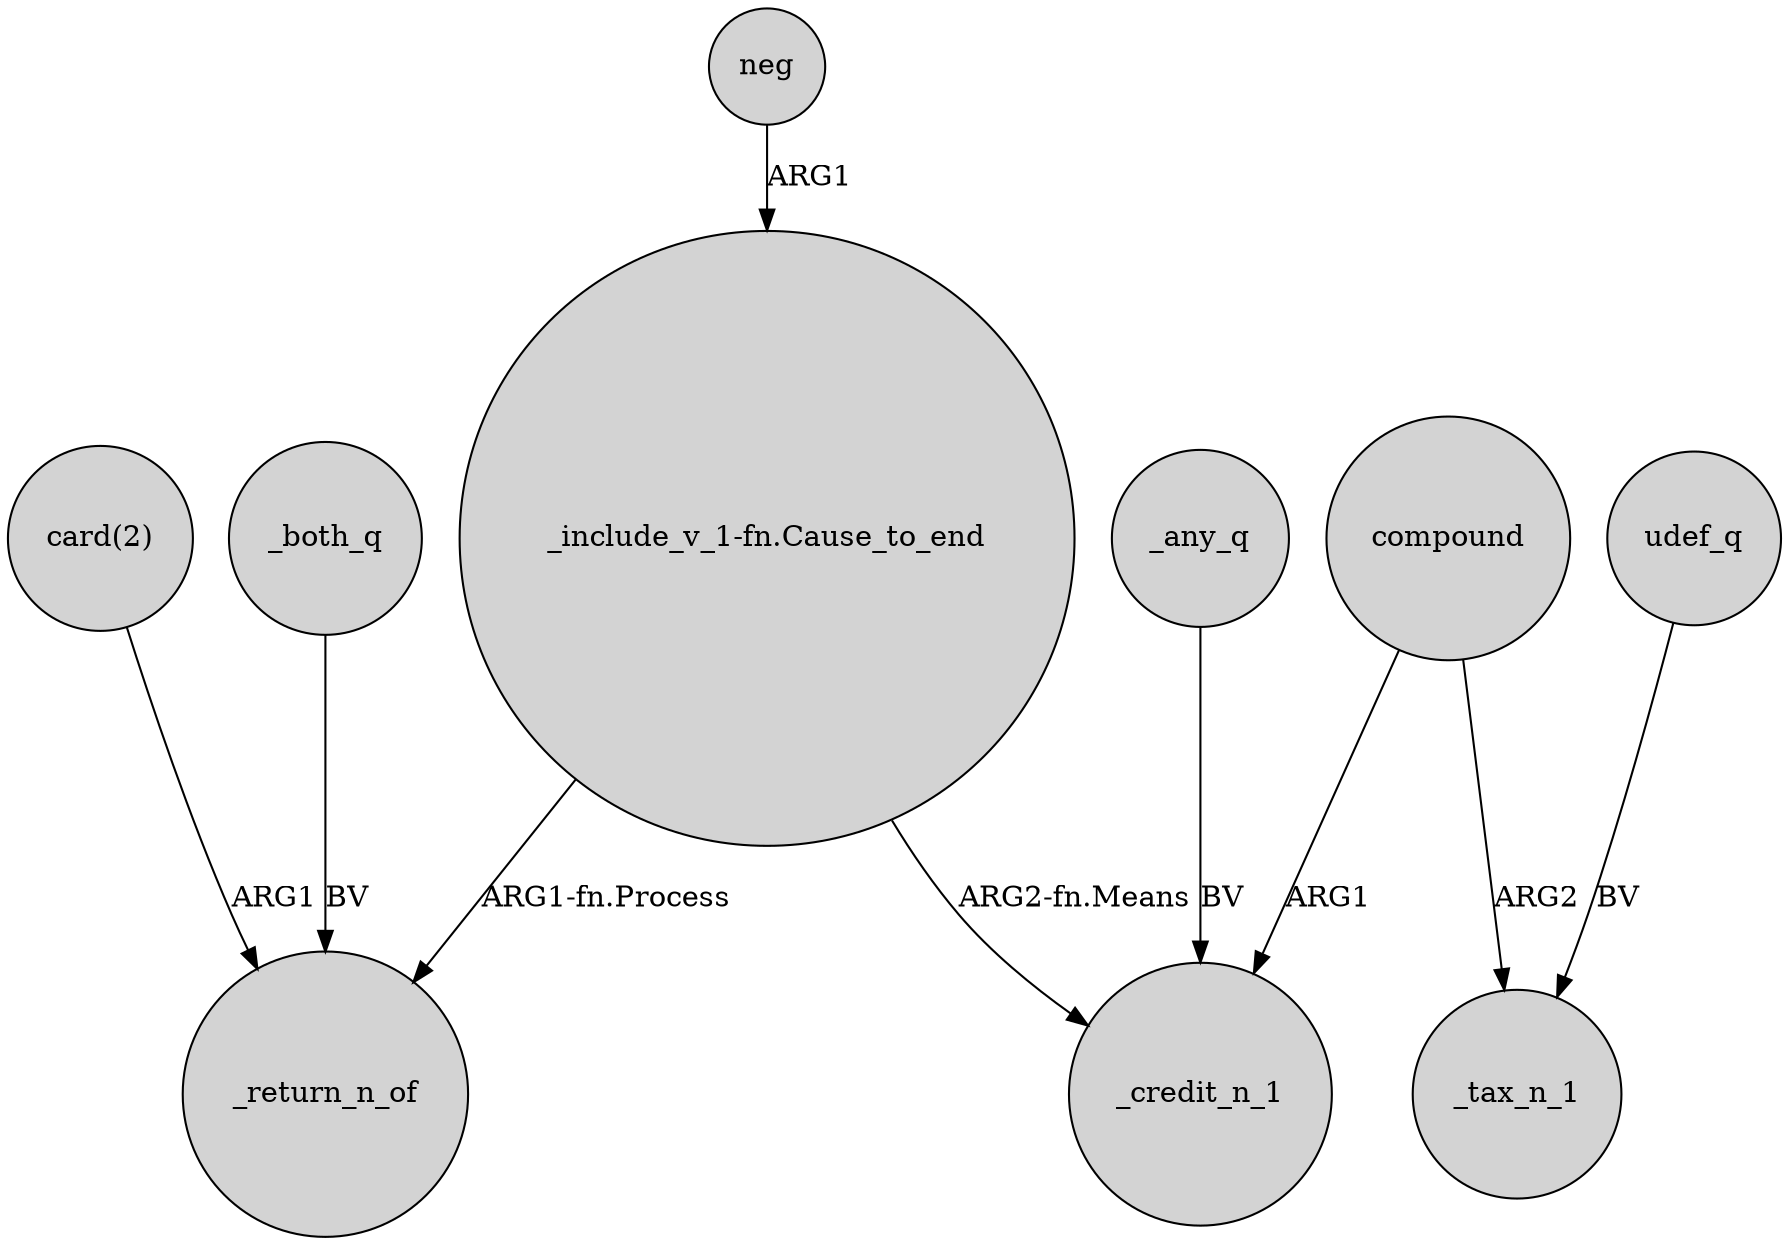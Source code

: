 digraph {
	node [shape=circle style=filled]
	"card(2)" -> _return_n_of [label=ARG1]
	compound -> _credit_n_1 [label=ARG1]
	_both_q -> _return_n_of [label=BV]
	neg -> "_include_v_1-fn.Cause_to_end" [label=ARG1]
	"_include_v_1-fn.Cause_to_end" -> _return_n_of [label="ARG1-fn.Process"]
	_any_q -> _credit_n_1 [label=BV]
	"_include_v_1-fn.Cause_to_end" -> _credit_n_1 [label="ARG2-fn.Means"]
	compound -> _tax_n_1 [label=ARG2]
	udef_q -> _tax_n_1 [label=BV]
}
